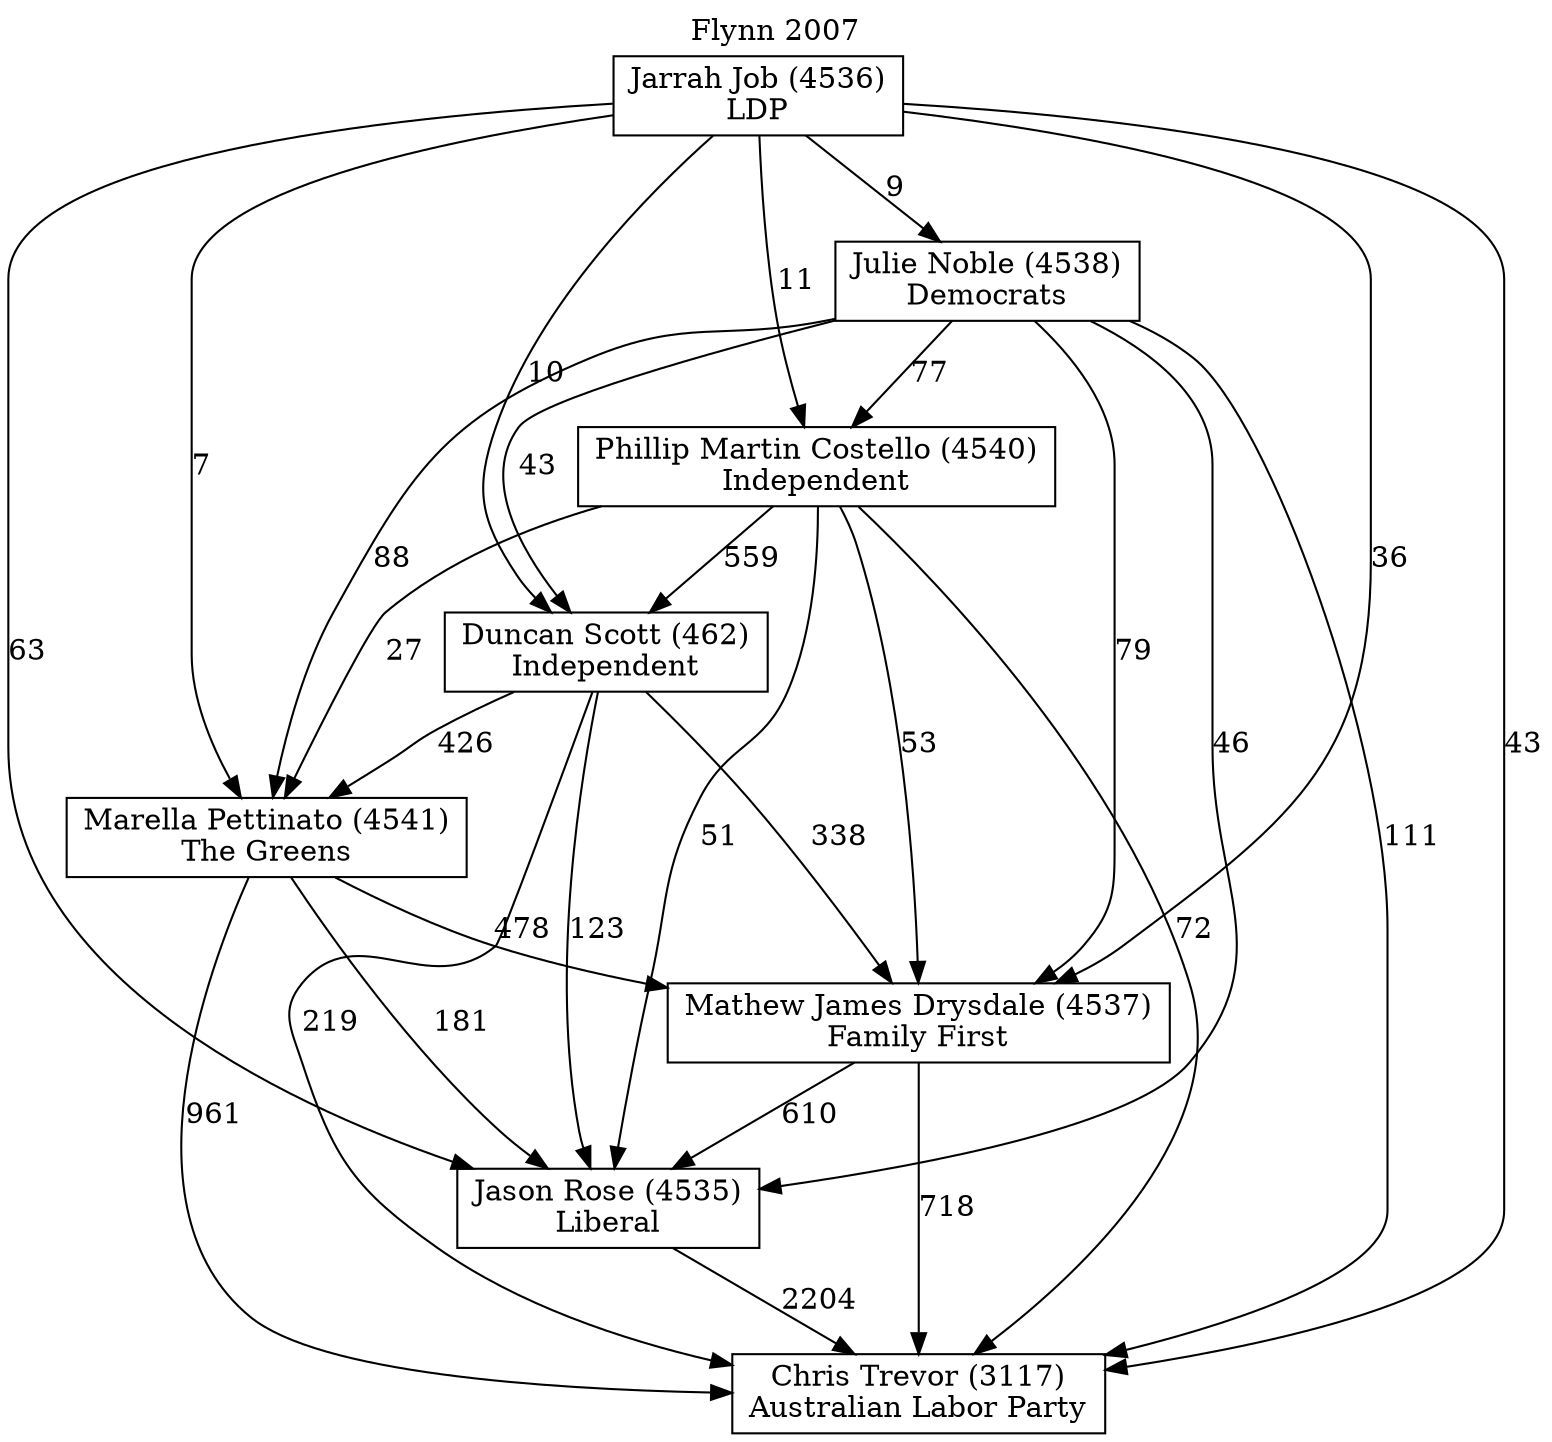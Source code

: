 // House preference flow
digraph "Chris Trevor (3117)_Flynn_2007" {
	graph [label="Flynn 2007" labelloc=t mclimit=10]
	node [shape=box]
	"Chris Trevor (3117)" [label="Chris Trevor (3117)
Australian Labor Party"]
	"Jason Rose (4535)" [label="Jason Rose (4535)
Liberal"]
	"Mathew James Drysdale (4537)" [label="Mathew James Drysdale (4537)
Family First"]
	"Marella Pettinato (4541)" [label="Marella Pettinato (4541)
The Greens"]
	"Duncan Scott (462)" [label="Duncan Scott (462)
Independent"]
	"Phillip Martin Costello (4540)" [label="Phillip Martin Costello (4540)
Independent"]
	"Julie Noble (4538)" [label="Julie Noble (4538)
Democrats"]
	"Jarrah Job (4536)" [label="Jarrah Job (4536)
LDP"]
	"Jason Rose (4535)" -> "Chris Trevor (3117)" [label=2204]
	"Mathew James Drysdale (4537)" -> "Jason Rose (4535)" [label=610]
	"Marella Pettinato (4541)" -> "Mathew James Drysdale (4537)" [label=478]
	"Duncan Scott (462)" -> "Marella Pettinato (4541)" [label=426]
	"Phillip Martin Costello (4540)" -> "Duncan Scott (462)" [label=559]
	"Julie Noble (4538)" -> "Phillip Martin Costello (4540)" [label=77]
	"Jarrah Job (4536)" -> "Julie Noble (4538)" [label=9]
	"Mathew James Drysdale (4537)" -> "Chris Trevor (3117)" [label=718]
	"Marella Pettinato (4541)" -> "Chris Trevor (3117)" [label=961]
	"Duncan Scott (462)" -> "Chris Trevor (3117)" [label=219]
	"Phillip Martin Costello (4540)" -> "Chris Trevor (3117)" [label=72]
	"Julie Noble (4538)" -> "Chris Trevor (3117)" [label=111]
	"Jarrah Job (4536)" -> "Chris Trevor (3117)" [label=43]
	"Jarrah Job (4536)" -> "Phillip Martin Costello (4540)" [label=11]
	"Julie Noble (4538)" -> "Duncan Scott (462)" [label=43]
	"Jarrah Job (4536)" -> "Duncan Scott (462)" [label=10]
	"Phillip Martin Costello (4540)" -> "Marella Pettinato (4541)" [label=27]
	"Julie Noble (4538)" -> "Marella Pettinato (4541)" [label=88]
	"Jarrah Job (4536)" -> "Marella Pettinato (4541)" [label=7]
	"Duncan Scott (462)" -> "Mathew James Drysdale (4537)" [label=338]
	"Phillip Martin Costello (4540)" -> "Mathew James Drysdale (4537)" [label=53]
	"Julie Noble (4538)" -> "Mathew James Drysdale (4537)" [label=79]
	"Jarrah Job (4536)" -> "Mathew James Drysdale (4537)" [label=36]
	"Marella Pettinato (4541)" -> "Jason Rose (4535)" [label=181]
	"Duncan Scott (462)" -> "Jason Rose (4535)" [label=123]
	"Phillip Martin Costello (4540)" -> "Jason Rose (4535)" [label=51]
	"Julie Noble (4538)" -> "Jason Rose (4535)" [label=46]
	"Jarrah Job (4536)" -> "Jason Rose (4535)" [label=63]
}
